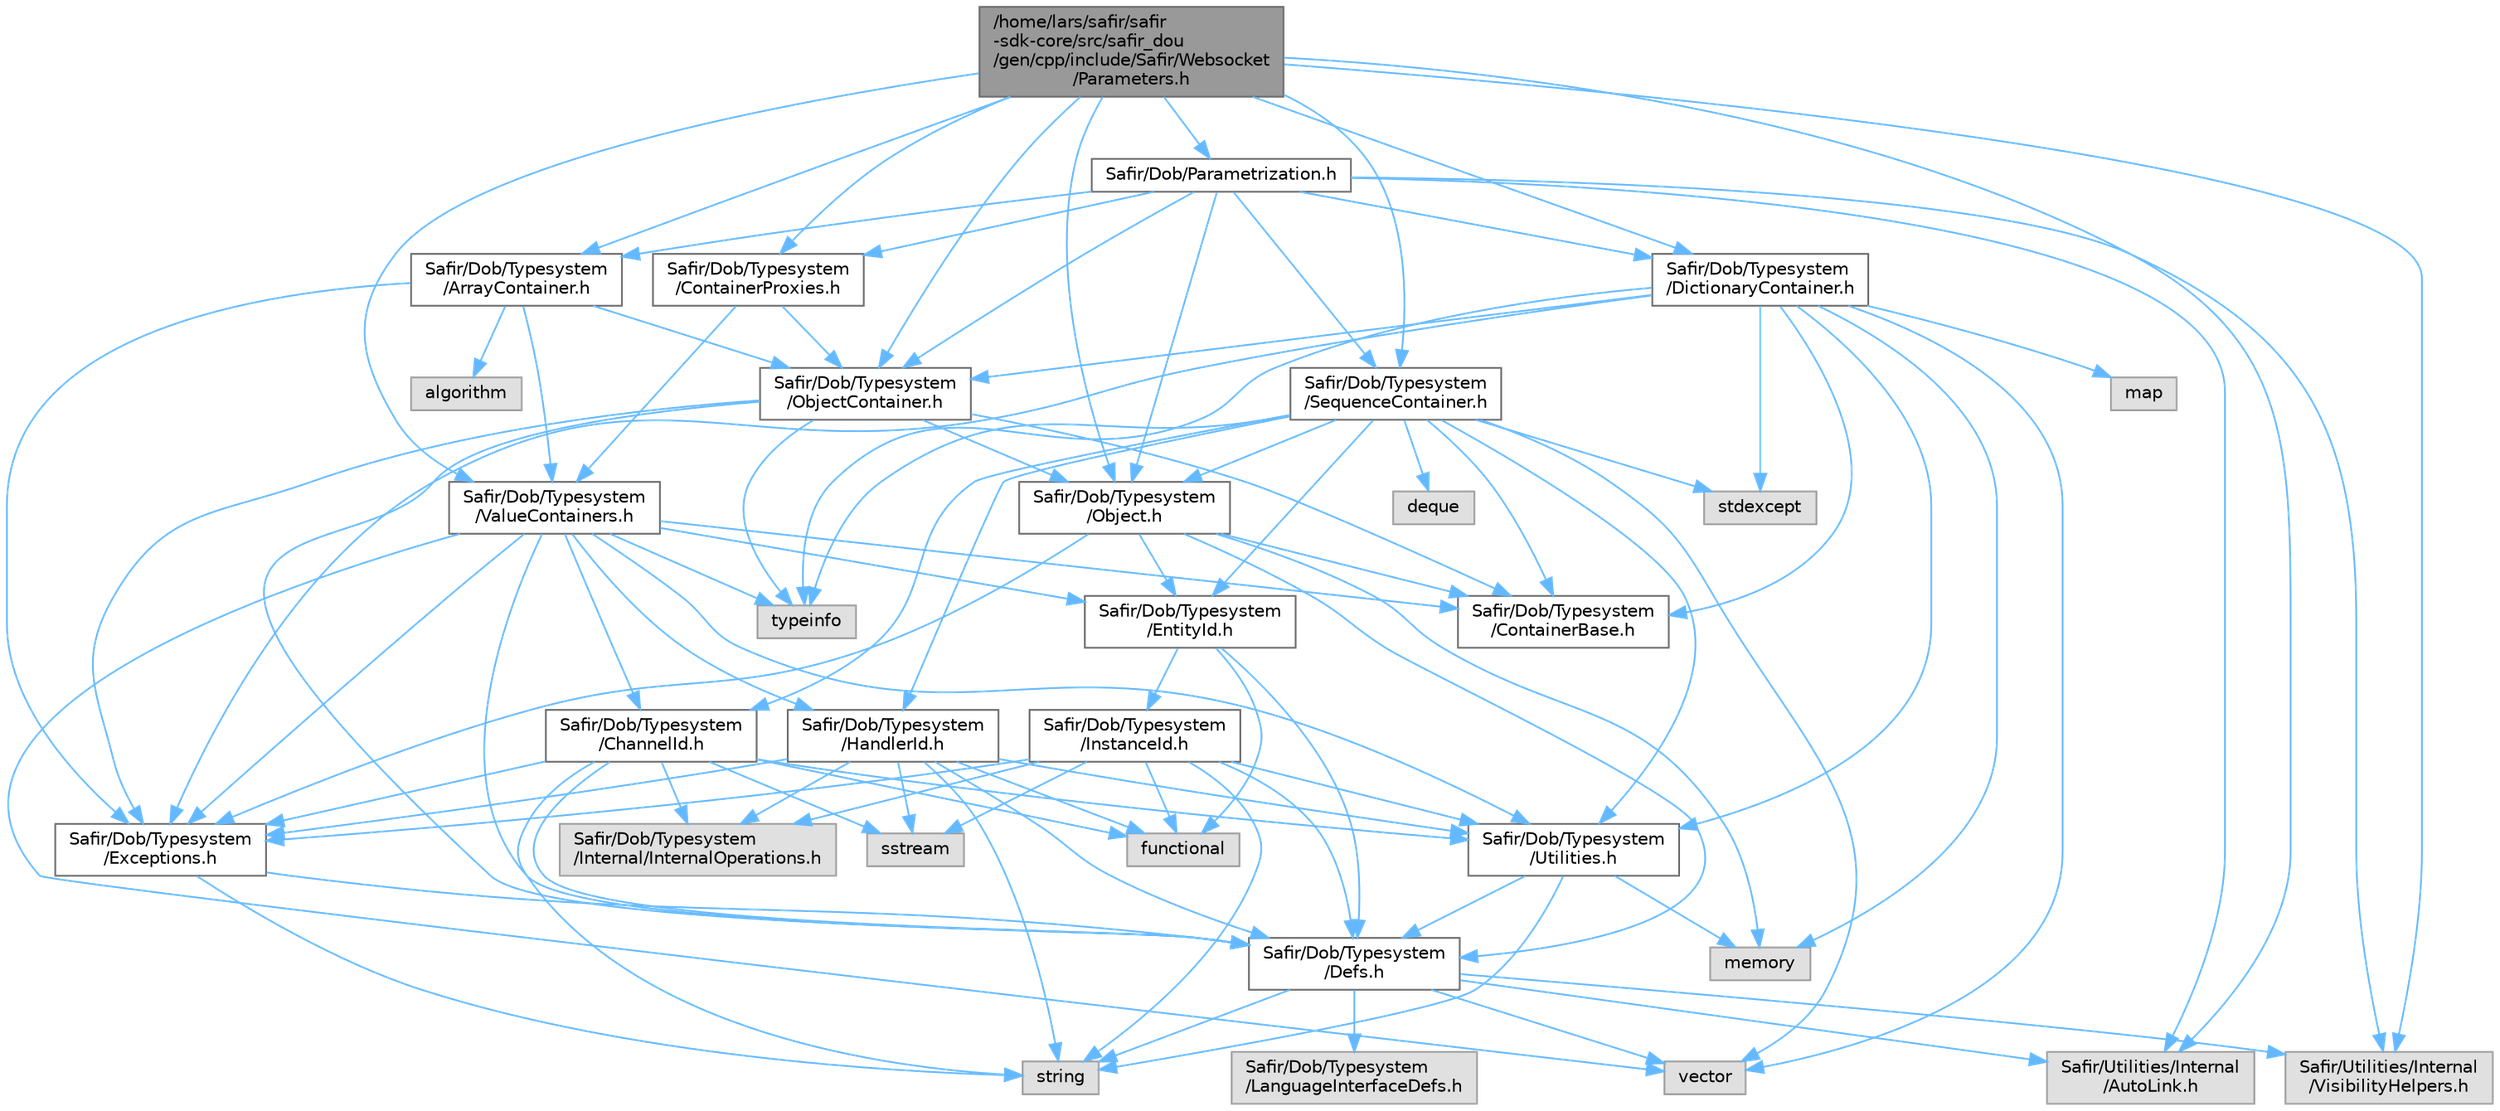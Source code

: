 digraph "/home/lars/safir/safir-sdk-core/src/safir_dou/gen/cpp/include/Safir/Websocket/Parameters.h"
{
 // LATEX_PDF_SIZE
  bgcolor="transparent";
  edge [fontname=Helvetica,fontsize=10,labelfontname=Helvetica,labelfontsize=10];
  node [fontname=Helvetica,fontsize=10,shape=box,height=0.2,width=0.4];
  Node1 [label="/home/lars/safir/safir\l-sdk-core/src/safir_dou\l/gen/cpp/include/Safir/Websocket\l/Parameters.h",height=0.2,width=0.4,color="gray40", fillcolor="grey60", style="filled", fontcolor="black",tooltip=" "];
  Node1 -> Node2 [color="steelblue1",style="solid"];
  Node2 [label="Safir/Dob/Typesystem\l/Object.h",height=0.2,width=0.4,color="grey40", fillcolor="white", style="filled",URL="$a00101.html",tooltip=" "];
  Node2 -> Node3 [color="steelblue1",style="solid"];
  Node3 [label="memory",height=0.2,width=0.4,color="grey60", fillcolor="#E0E0E0", style="filled",tooltip=" "];
  Node2 -> Node4 [color="steelblue1",style="solid"];
  Node4 [label="Safir/Dob/Typesystem\l/Defs.h",height=0.2,width=0.4,color="grey40", fillcolor="white", style="filled",URL="$a02689.html",tooltip=" "];
  Node4 -> Node5 [color="steelblue1",style="solid"];
  Node5 [label="Safir/Utilities/Internal\l/VisibilityHelpers.h",height=0.2,width=0.4,color="grey60", fillcolor="#E0E0E0", style="filled",tooltip=" "];
  Node4 -> Node6 [color="steelblue1",style="solid"];
  Node6 [label="Safir/Utilities/Internal\l/AutoLink.h",height=0.2,width=0.4,color="grey60", fillcolor="#E0E0E0", style="filled",tooltip=" "];
  Node4 -> Node7 [color="steelblue1",style="solid"];
  Node7 [label="Safir/Dob/Typesystem\l/LanguageInterfaceDefs.h",height=0.2,width=0.4,color="grey60", fillcolor="#E0E0E0", style="filled",tooltip=" "];
  Node4 -> Node8 [color="steelblue1",style="solid"];
  Node8 [label="string",height=0.2,width=0.4,color="grey60", fillcolor="#E0E0E0", style="filled",tooltip=" "];
  Node4 -> Node9 [color="steelblue1",style="solid"];
  Node9 [label="vector",height=0.2,width=0.4,color="grey60", fillcolor="#E0E0E0", style="filled",tooltip=" "];
  Node2 -> Node10 [color="steelblue1",style="solid"];
  Node10 [label="Safir/Dob/Typesystem\l/ContainerBase.h",height=0.2,width=0.4,color="grey40", fillcolor="white", style="filled",URL="$a00077.html",tooltip=" "];
  Node2 -> Node11 [color="steelblue1",style="solid"];
  Node11 [label="Safir/Dob/Typesystem\l/EntityId.h",height=0.2,width=0.4,color="grey40", fillcolor="white", style="filled",URL="$a00083.html",tooltip=" "];
  Node11 -> Node12 [color="steelblue1",style="solid"];
  Node12 [label="functional",height=0.2,width=0.4,color="grey60", fillcolor="#E0E0E0", style="filled",tooltip=" "];
  Node11 -> Node4 [color="steelblue1",style="solid"];
  Node11 -> Node13 [color="steelblue1",style="solid"];
  Node13 [label="Safir/Dob/Typesystem\l/InstanceId.h",height=0.2,width=0.4,color="grey40", fillcolor="white", style="filled",URL="$a00092.html",tooltip=" "];
  Node13 -> Node12 [color="steelblue1",style="solid"];
  Node13 -> Node4 [color="steelblue1",style="solid"];
  Node13 -> Node14 [color="steelblue1",style="solid"];
  Node14 [label="Safir/Dob/Typesystem\l/Utilities.h",height=0.2,width=0.4,color="grey40", fillcolor="white", style="filled",URL="$a00137.html",tooltip=" "];
  Node14 -> Node4 [color="steelblue1",style="solid"];
  Node14 -> Node8 [color="steelblue1",style="solid"];
  Node14 -> Node3 [color="steelblue1",style="solid"];
  Node13 -> Node15 [color="steelblue1",style="solid"];
  Node15 [label="Safir/Dob/Typesystem\l/Exceptions.h",height=0.2,width=0.4,color="grey40", fillcolor="white", style="filled",URL="$a00149.html",tooltip=" "];
  Node15 -> Node8 [color="steelblue1",style="solid"];
  Node15 -> Node4 [color="steelblue1",style="solid"];
  Node13 -> Node16 [color="steelblue1",style="solid"];
  Node16 [label="Safir/Dob/Typesystem\l/Internal/InternalOperations.h",height=0.2,width=0.4,color="grey60", fillcolor="#E0E0E0", style="filled",tooltip=" "];
  Node13 -> Node8 [color="steelblue1",style="solid"];
  Node13 -> Node17 [color="steelblue1",style="solid"];
  Node17 [label="sstream",height=0.2,width=0.4,color="grey60", fillcolor="#E0E0E0", style="filled",tooltip=" "];
  Node2 -> Node15 [color="steelblue1",style="solid"];
  Node1 -> Node18 [color="steelblue1",style="solid"];
  Node18 [label="Safir/Dob/Typesystem\l/ObjectContainer.h",height=0.2,width=0.4,color="grey40", fillcolor="white", style="filled",URL="$a00146.html",tooltip=" "];
  Node18 -> Node4 [color="steelblue1",style="solid"];
  Node18 -> Node10 [color="steelblue1",style="solid"];
  Node18 -> Node2 [color="steelblue1",style="solid"];
  Node18 -> Node15 [color="steelblue1",style="solid"];
  Node18 -> Node19 [color="steelblue1",style="solid"];
  Node19 [label="typeinfo",height=0.2,width=0.4,color="grey60", fillcolor="#E0E0E0", style="filled",tooltip=" "];
  Node1 -> Node20 [color="steelblue1",style="solid"];
  Node20 [label="Safir/Dob/Typesystem\l/ArrayContainer.h",height=0.2,width=0.4,color="grey40", fillcolor="white", style="filled",URL="$a00071.html",tooltip=" "];
  Node20 -> Node21 [color="steelblue1",style="solid"];
  Node21 [label="Safir/Dob/Typesystem\l/ValueContainers.h",height=0.2,width=0.4,color="grey40", fillcolor="white", style="filled",URL="$a00140.html",tooltip=" "];
  Node21 -> Node4 [color="steelblue1",style="solid"];
  Node21 -> Node9 [color="steelblue1",style="solid"];
  Node21 -> Node10 [color="steelblue1",style="solid"];
  Node21 -> Node15 [color="steelblue1",style="solid"];
  Node21 -> Node11 [color="steelblue1",style="solid"];
  Node21 -> Node14 [color="steelblue1",style="solid"];
  Node21 -> Node22 [color="steelblue1",style="solid"];
  Node22 [label="Safir/Dob/Typesystem\l/ChannelId.h",height=0.2,width=0.4,color="grey40", fillcolor="white", style="filled",URL="$a00074.html",tooltip=" "];
  Node22 -> Node12 [color="steelblue1",style="solid"];
  Node22 -> Node4 [color="steelblue1",style="solid"];
  Node22 -> Node14 [color="steelblue1",style="solid"];
  Node22 -> Node15 [color="steelblue1",style="solid"];
  Node22 -> Node16 [color="steelblue1",style="solid"];
  Node22 -> Node8 [color="steelblue1",style="solid"];
  Node22 -> Node17 [color="steelblue1",style="solid"];
  Node21 -> Node23 [color="steelblue1",style="solid"];
  Node23 [label="Safir/Dob/Typesystem\l/HandlerId.h",height=0.2,width=0.4,color="grey40", fillcolor="white", style="filled",URL="$a00089.html",tooltip=" "];
  Node23 -> Node12 [color="steelblue1",style="solid"];
  Node23 -> Node4 [color="steelblue1",style="solid"];
  Node23 -> Node14 [color="steelblue1",style="solid"];
  Node23 -> Node15 [color="steelblue1",style="solid"];
  Node23 -> Node16 [color="steelblue1",style="solid"];
  Node23 -> Node8 [color="steelblue1",style="solid"];
  Node23 -> Node17 [color="steelblue1",style="solid"];
  Node21 -> Node19 [color="steelblue1",style="solid"];
  Node20 -> Node18 [color="steelblue1",style="solid"];
  Node20 -> Node15 [color="steelblue1",style="solid"];
  Node20 -> Node24 [color="steelblue1",style="solid"];
  Node24 [label="algorithm",height=0.2,width=0.4,color="grey60", fillcolor="#E0E0E0", style="filled",tooltip=" "];
  Node1 -> Node25 [color="steelblue1",style="solid"];
  Node25 [label="Safir/Dob/Typesystem\l/SequenceContainer.h",height=0.2,width=0.4,color="grey40", fillcolor="white", style="filled",URL="$a00113.html",tooltip=" "];
  Node25 -> Node22 [color="steelblue1",style="solid"];
  Node25 -> Node10 [color="steelblue1",style="solid"];
  Node25 -> Node11 [color="steelblue1",style="solid"];
  Node25 -> Node23 [color="steelblue1",style="solid"];
  Node25 -> Node2 [color="steelblue1",style="solid"];
  Node25 -> Node14 [color="steelblue1",style="solid"];
  Node25 -> Node26 [color="steelblue1",style="solid"];
  Node26 [label="deque",height=0.2,width=0.4,color="grey60", fillcolor="#E0E0E0", style="filled",tooltip=" "];
  Node25 -> Node27 [color="steelblue1",style="solid"];
  Node27 [label="stdexcept",height=0.2,width=0.4,color="grey60", fillcolor="#E0E0E0", style="filled",tooltip=" "];
  Node25 -> Node19 [color="steelblue1",style="solid"];
  Node25 -> Node9 [color="steelblue1",style="solid"];
  Node1 -> Node28 [color="steelblue1",style="solid"];
  Node28 [label="Safir/Dob/Typesystem\l/DictionaryContainer.h",height=0.2,width=0.4,color="grey40", fillcolor="white", style="filled",URL="$a00143.html",tooltip=" "];
  Node28 -> Node10 [color="steelblue1",style="solid"];
  Node28 -> Node15 [color="steelblue1",style="solid"];
  Node28 -> Node18 [color="steelblue1",style="solid"];
  Node28 -> Node14 [color="steelblue1",style="solid"];
  Node28 -> Node3 [color="steelblue1",style="solid"];
  Node28 -> Node29 [color="steelblue1",style="solid"];
  Node29 [label="map",height=0.2,width=0.4,color="grey60", fillcolor="#E0E0E0", style="filled",tooltip=" "];
  Node28 -> Node27 [color="steelblue1",style="solid"];
  Node28 -> Node19 [color="steelblue1",style="solid"];
  Node28 -> Node9 [color="steelblue1",style="solid"];
  Node1 -> Node30 [color="steelblue1",style="solid"];
  Node30 [label="Safir/Dob/Typesystem\l/ContainerProxies.h",height=0.2,width=0.4,color="grey40", fillcolor="white", style="filled",URL="$a00080.html",tooltip=" "];
  Node30 -> Node21 [color="steelblue1",style="solid"];
  Node30 -> Node18 [color="steelblue1",style="solid"];
  Node1 -> Node31 [color="steelblue1",style="solid"];
  Node31 [label="Safir/Dob/Parametrization.h",height=0.2,width=0.4,color="grey40", fillcolor="white", style="filled",URL="$a00281.html",tooltip=" "];
  Node31 -> Node2 [color="steelblue1",style="solid"];
  Node31 -> Node18 [color="steelblue1",style="solid"];
  Node31 -> Node20 [color="steelblue1",style="solid"];
  Node31 -> Node25 [color="steelblue1",style="solid"];
  Node31 -> Node28 [color="steelblue1",style="solid"];
  Node31 -> Node30 [color="steelblue1",style="solid"];
  Node31 -> Node5 [color="steelblue1",style="solid"];
  Node31 -> Node6 [color="steelblue1",style="solid"];
  Node1 -> Node21 [color="steelblue1",style="solid"];
  Node1 -> Node5 [color="steelblue1",style="solid"];
  Node1 -> Node6 [color="steelblue1",style="solid"];
}
